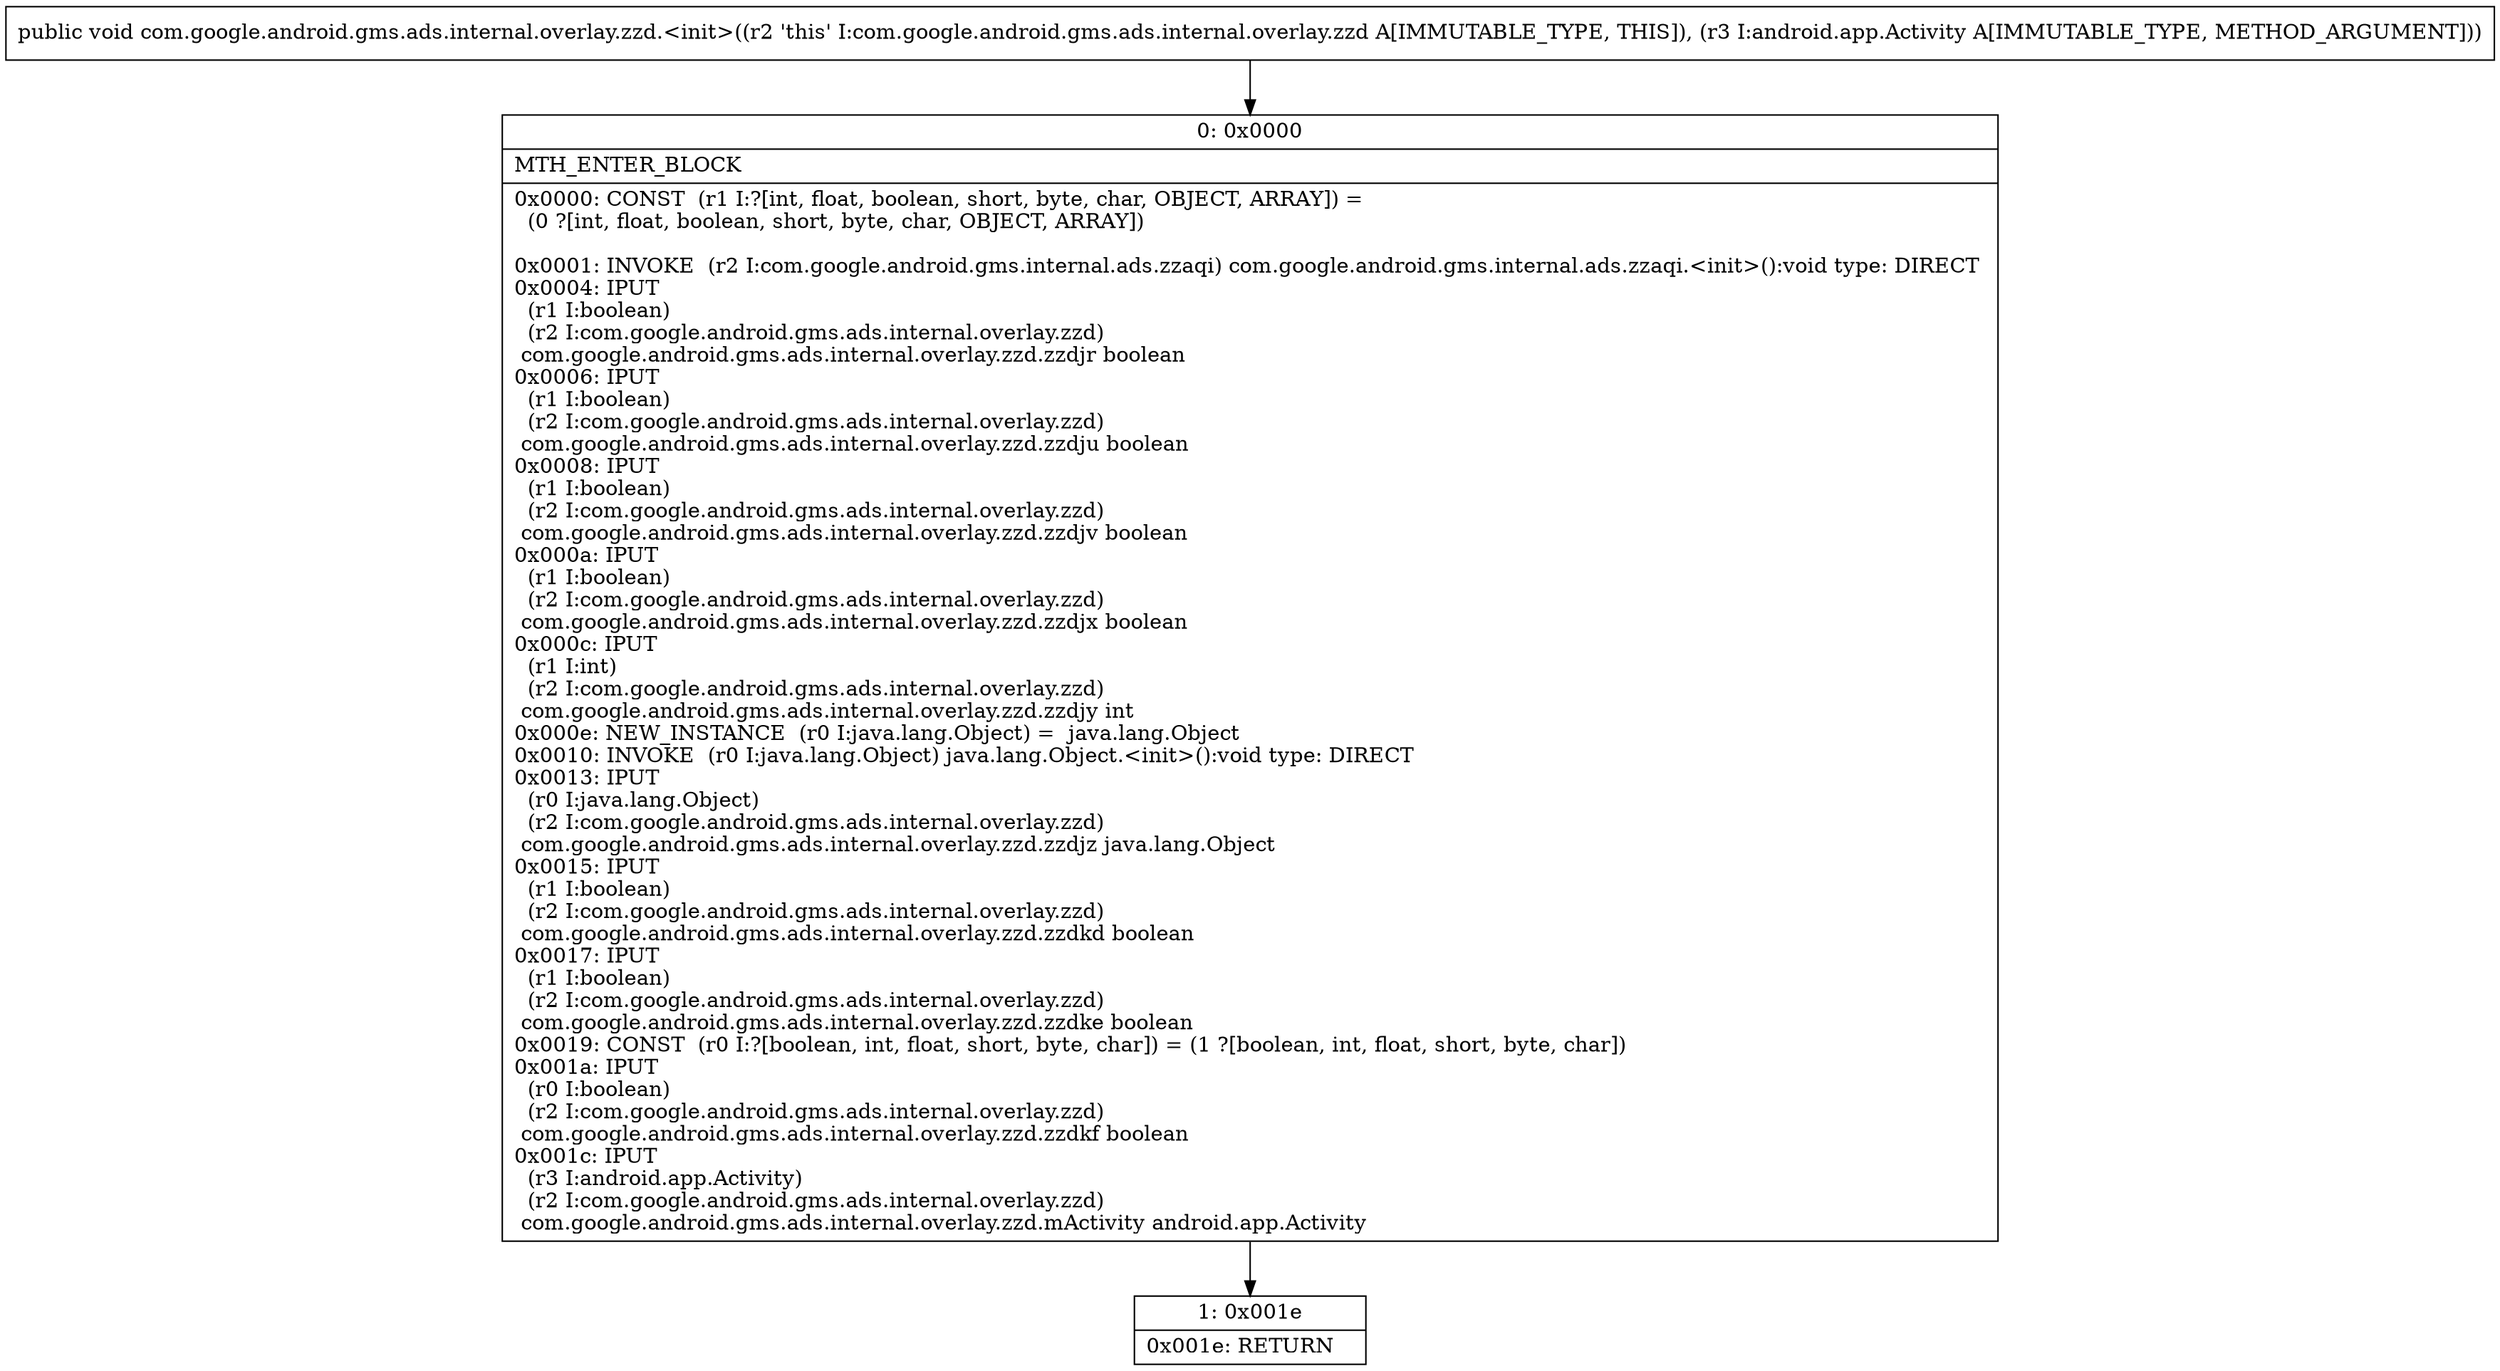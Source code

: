 digraph "CFG forcom.google.android.gms.ads.internal.overlay.zzd.\<init\>(Landroid\/app\/Activity;)V" {
Node_0 [shape=record,label="{0\:\ 0x0000|MTH_ENTER_BLOCK\l|0x0000: CONST  (r1 I:?[int, float, boolean, short, byte, char, OBJECT, ARRAY]) = \l  (0 ?[int, float, boolean, short, byte, char, OBJECT, ARRAY])\l \l0x0001: INVOKE  (r2 I:com.google.android.gms.internal.ads.zzaqi) com.google.android.gms.internal.ads.zzaqi.\<init\>():void type: DIRECT \l0x0004: IPUT  \l  (r1 I:boolean)\l  (r2 I:com.google.android.gms.ads.internal.overlay.zzd)\l com.google.android.gms.ads.internal.overlay.zzd.zzdjr boolean \l0x0006: IPUT  \l  (r1 I:boolean)\l  (r2 I:com.google.android.gms.ads.internal.overlay.zzd)\l com.google.android.gms.ads.internal.overlay.zzd.zzdju boolean \l0x0008: IPUT  \l  (r1 I:boolean)\l  (r2 I:com.google.android.gms.ads.internal.overlay.zzd)\l com.google.android.gms.ads.internal.overlay.zzd.zzdjv boolean \l0x000a: IPUT  \l  (r1 I:boolean)\l  (r2 I:com.google.android.gms.ads.internal.overlay.zzd)\l com.google.android.gms.ads.internal.overlay.zzd.zzdjx boolean \l0x000c: IPUT  \l  (r1 I:int)\l  (r2 I:com.google.android.gms.ads.internal.overlay.zzd)\l com.google.android.gms.ads.internal.overlay.zzd.zzdjy int \l0x000e: NEW_INSTANCE  (r0 I:java.lang.Object) =  java.lang.Object \l0x0010: INVOKE  (r0 I:java.lang.Object) java.lang.Object.\<init\>():void type: DIRECT \l0x0013: IPUT  \l  (r0 I:java.lang.Object)\l  (r2 I:com.google.android.gms.ads.internal.overlay.zzd)\l com.google.android.gms.ads.internal.overlay.zzd.zzdjz java.lang.Object \l0x0015: IPUT  \l  (r1 I:boolean)\l  (r2 I:com.google.android.gms.ads.internal.overlay.zzd)\l com.google.android.gms.ads.internal.overlay.zzd.zzdkd boolean \l0x0017: IPUT  \l  (r1 I:boolean)\l  (r2 I:com.google.android.gms.ads.internal.overlay.zzd)\l com.google.android.gms.ads.internal.overlay.zzd.zzdke boolean \l0x0019: CONST  (r0 I:?[boolean, int, float, short, byte, char]) = (1 ?[boolean, int, float, short, byte, char]) \l0x001a: IPUT  \l  (r0 I:boolean)\l  (r2 I:com.google.android.gms.ads.internal.overlay.zzd)\l com.google.android.gms.ads.internal.overlay.zzd.zzdkf boolean \l0x001c: IPUT  \l  (r3 I:android.app.Activity)\l  (r2 I:com.google.android.gms.ads.internal.overlay.zzd)\l com.google.android.gms.ads.internal.overlay.zzd.mActivity android.app.Activity \l}"];
Node_1 [shape=record,label="{1\:\ 0x001e|0x001e: RETURN   \l}"];
MethodNode[shape=record,label="{public void com.google.android.gms.ads.internal.overlay.zzd.\<init\>((r2 'this' I:com.google.android.gms.ads.internal.overlay.zzd A[IMMUTABLE_TYPE, THIS]), (r3 I:android.app.Activity A[IMMUTABLE_TYPE, METHOD_ARGUMENT])) }"];
MethodNode -> Node_0;
Node_0 -> Node_1;
}

